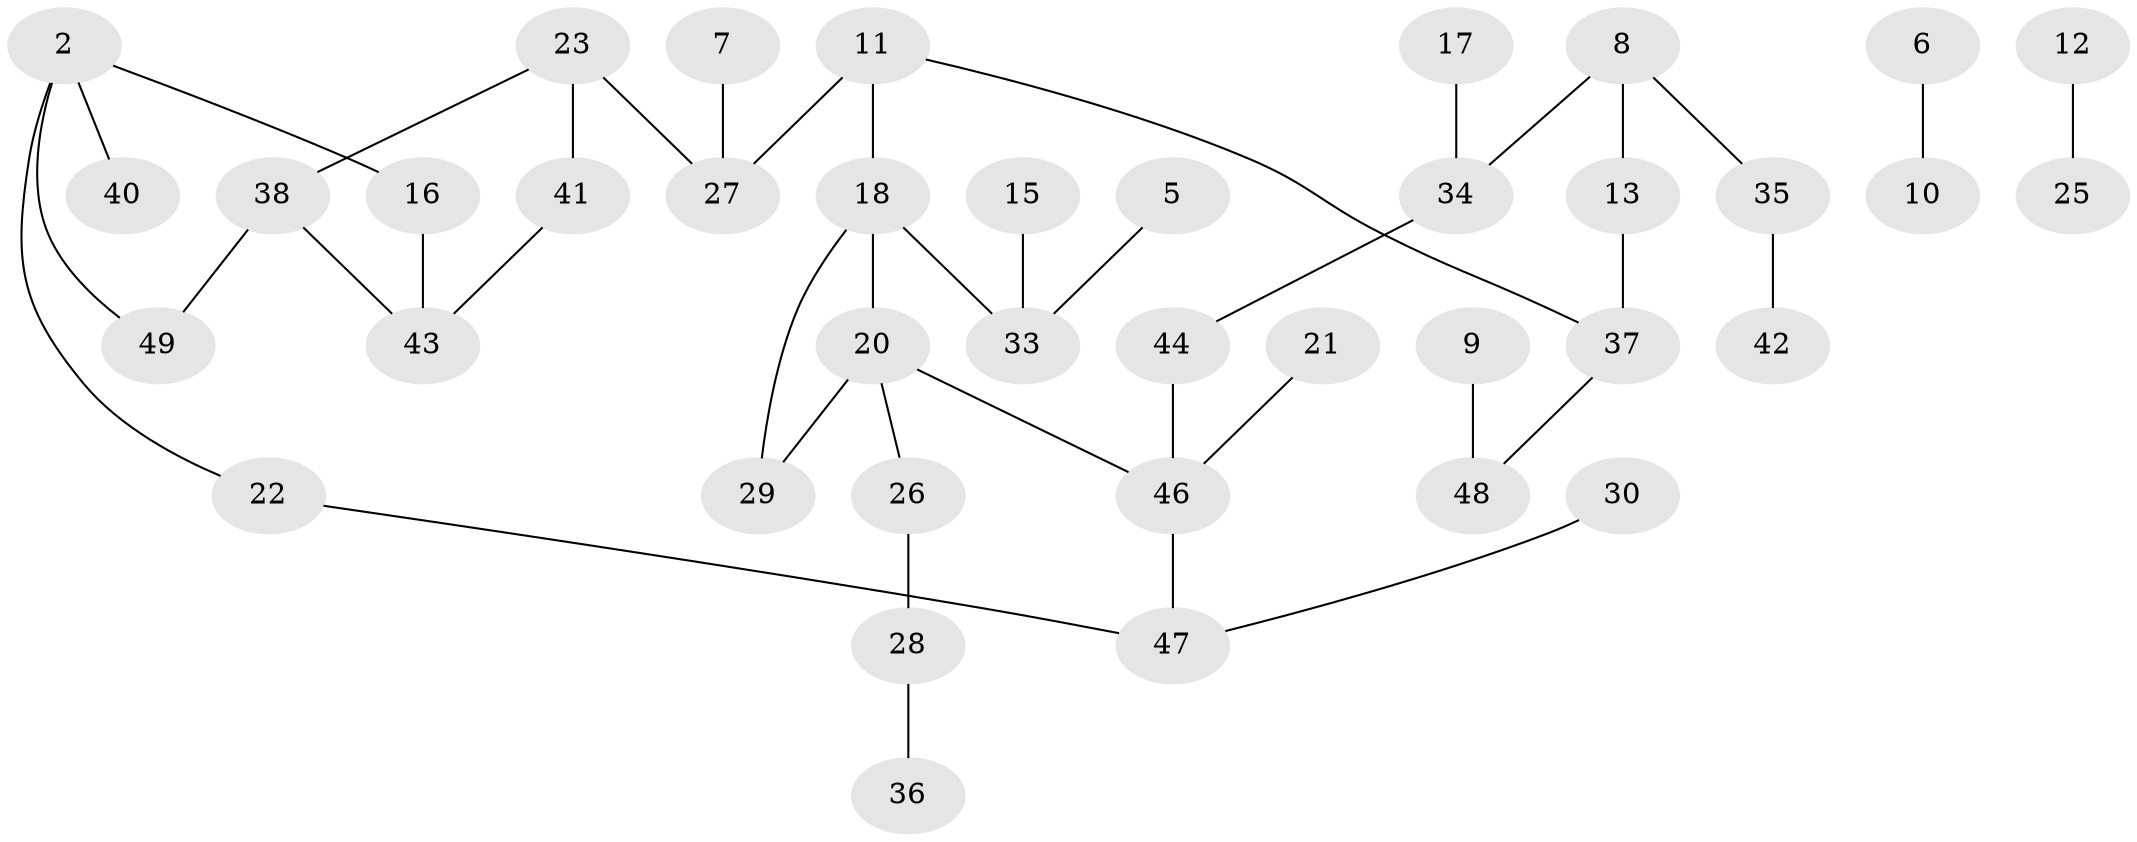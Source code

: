 // original degree distribution, {1: 0.32051282051282054, 2: 0.34615384615384615, 0: 0.11538461538461539, 3: 0.11538461538461539, 4: 0.07692307692307693, 5: 0.02564102564102564}
// Generated by graph-tools (version 1.1) at 2025/35/03/04/25 23:35:46]
// undirected, 39 vertices, 41 edges
graph export_dot {
  node [color=gray90,style=filled];
  2;
  5;
  6;
  7;
  8;
  9;
  10;
  11;
  12;
  13;
  15;
  16;
  17;
  18;
  20;
  21;
  22;
  23;
  25;
  26;
  27;
  28;
  29;
  30;
  33;
  34;
  35;
  36;
  37;
  38;
  40;
  41;
  42;
  43;
  44;
  46;
  47;
  48;
  49;
  2 -- 16 [weight=1.0];
  2 -- 22 [weight=1.0];
  2 -- 40 [weight=1.0];
  2 -- 49 [weight=1.0];
  5 -- 33 [weight=1.0];
  6 -- 10 [weight=1.0];
  7 -- 27 [weight=1.0];
  8 -- 13 [weight=1.0];
  8 -- 34 [weight=1.0];
  8 -- 35 [weight=1.0];
  9 -- 48 [weight=1.0];
  11 -- 18 [weight=1.0];
  11 -- 27 [weight=1.0];
  11 -- 37 [weight=1.0];
  12 -- 25 [weight=1.0];
  13 -- 37 [weight=1.0];
  15 -- 33 [weight=1.0];
  16 -- 43 [weight=1.0];
  17 -- 34 [weight=1.0];
  18 -- 20 [weight=1.0];
  18 -- 29 [weight=1.0];
  18 -- 33 [weight=1.0];
  20 -- 26 [weight=1.0];
  20 -- 29 [weight=1.0];
  20 -- 46 [weight=1.0];
  21 -- 46 [weight=1.0];
  22 -- 47 [weight=1.0];
  23 -- 27 [weight=1.0];
  23 -- 38 [weight=1.0];
  23 -- 41 [weight=1.0];
  26 -- 28 [weight=1.0];
  28 -- 36 [weight=1.0];
  30 -- 47 [weight=1.0];
  34 -- 44 [weight=1.0];
  35 -- 42 [weight=1.0];
  37 -- 48 [weight=1.0];
  38 -- 43 [weight=1.0];
  38 -- 49 [weight=1.0];
  41 -- 43 [weight=1.0];
  44 -- 46 [weight=1.0];
  46 -- 47 [weight=1.0];
}
